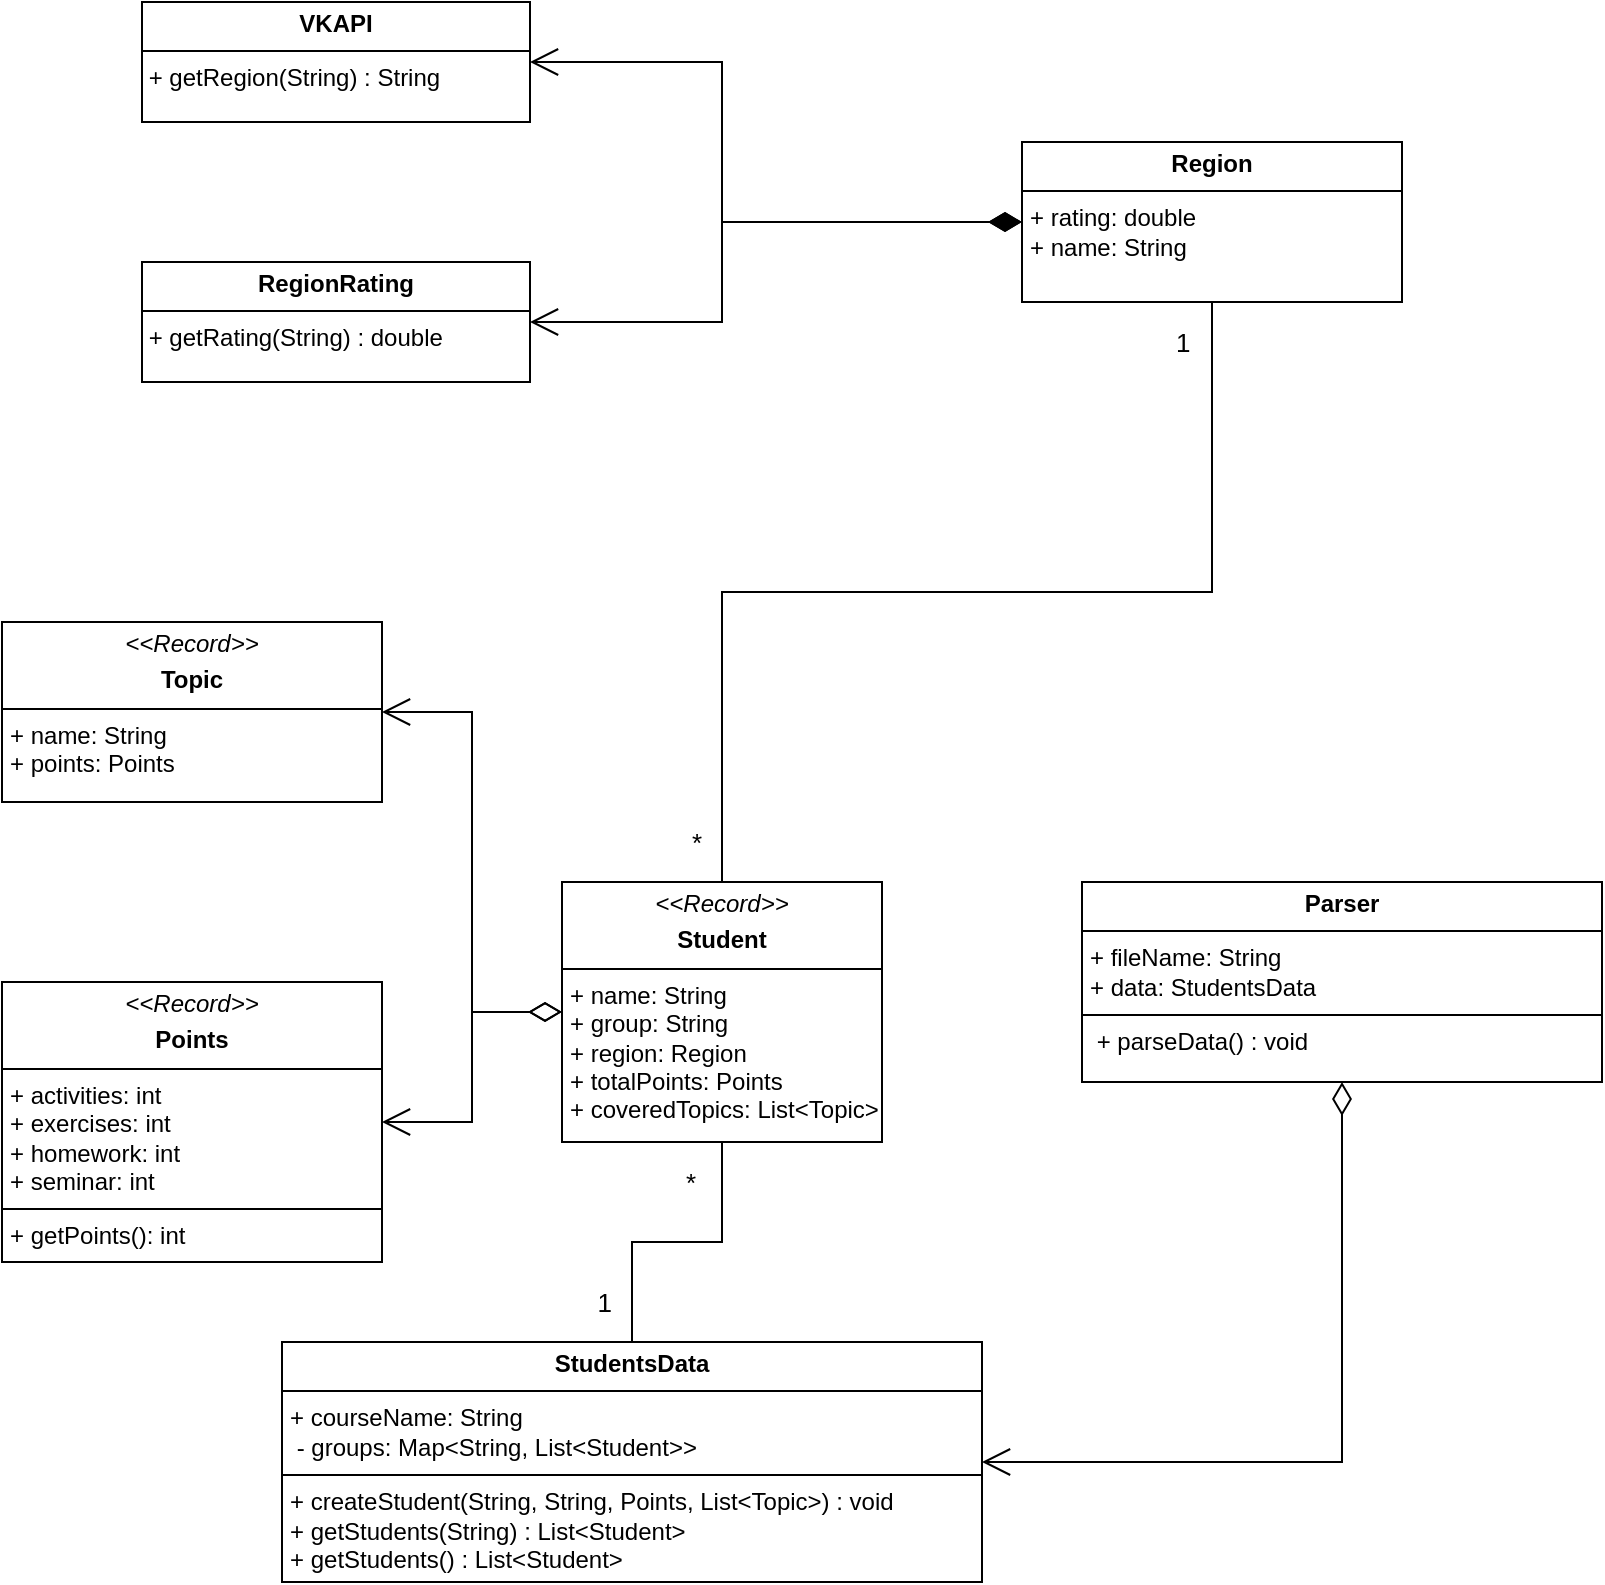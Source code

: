 <mxfile version="24.8.4">
  <diagram name="Страница — 1" id="6PzXAYfe2yCIHAC-ixpl">
    <mxGraphModel dx="1050" dy="537" grid="1" gridSize="10" guides="1" tooltips="1" connect="1" arrows="1" fold="1" page="1" pageScale="1" pageWidth="827" pageHeight="1169" math="0" shadow="0">
      <root>
        <mxCell id="0" />
        <mxCell id="1" parent="0" />
        <mxCell id="BeiqIC9qmoE7VSo6OluR-5" value="&lt;p style=&quot;margin: 4px 0px 0px; text-align: center;&quot;&gt;&lt;i&gt;&amp;lt;&amp;lt;Record&amp;gt;&amp;gt;&lt;/i&gt;&lt;/p&gt;&lt;p style=&quot;margin:0px;margin-top:4px;text-align:center;&quot;&gt;&lt;b&gt;Student&lt;/b&gt;&lt;/p&gt;&lt;hr size=&quot;1&quot; style=&quot;border-style:solid;&quot;&gt;&lt;p style=&quot;margin:0px;margin-left:4px;&quot;&gt;+ name: String&lt;/p&gt;&lt;p style=&quot;margin:0px;margin-left:4px;&quot;&gt;+ group: String&lt;br&gt;+ region: Region&lt;/p&gt;&lt;p style=&quot;margin:0px;margin-left:4px;&quot;&gt;+ totalPoints: Points&lt;br&gt;+ coveredTopics: List&amp;lt;Topic&amp;gt;&lt;/p&gt;" style="verticalAlign=top;align=left;overflow=fill;html=1;whiteSpace=wrap;" parent="1" vertex="1">
          <mxGeometry x="300" y="570" width="160" height="130" as="geometry" />
        </mxCell>
        <mxCell id="BeiqIC9qmoE7VSo6OluR-9" value="&lt;p style=&quot;margin:0px;margin-top:4px;text-align:center;&quot;&gt;&lt;b&gt;StudentsData&lt;/b&gt;&lt;/p&gt;&lt;hr size=&quot;1&quot; style=&quot;border-style:solid;&quot;&gt;&lt;p style=&quot;margin:0px;margin-left:4px;&quot;&gt;+ courseName: String&lt;br&gt;&amp;nbsp;- groups: Map&amp;lt;String, List&amp;lt;Student&amp;gt;&amp;gt;&lt;/p&gt;&lt;hr size=&quot;1&quot; style=&quot;border-style:solid;&quot;&gt;&lt;p style=&quot;margin:0px;margin-left:4px;&quot;&gt;+ createStudent(String, String, Points, List&amp;lt;Topic&amp;gt;) : void&lt;/p&gt;&lt;p style=&quot;margin:0px;margin-left:4px;&quot;&gt;+ getStudents(String) : List&amp;lt;Student&amp;gt;&lt;br&gt;+ getStudents() : List&amp;lt;Student&amp;gt;&amp;nbsp;&lt;/p&gt;" style="verticalAlign=top;align=left;overflow=fill;html=1;whiteSpace=wrap;" parent="1" vertex="1">
          <mxGeometry x="160" y="800" width="350" height="120" as="geometry" />
        </mxCell>
        <mxCell id="BeiqIC9qmoE7VSo6OluR-11" value="&lt;p style=&quot;margin:0px;margin-top:4px;text-align:center;&quot;&gt;&lt;b style=&quot;background-color: initial;&quot;&gt;Region&lt;/b&gt;&lt;/p&gt;&lt;hr size=&quot;1&quot; style=&quot;border-style:solid;&quot;&gt;&lt;p style=&quot;margin:0px;margin-left:4px;&quot;&gt;+ rating: double&lt;br&gt;+ name: String&lt;/p&gt;" style="verticalAlign=top;align=left;overflow=fill;html=1;whiteSpace=wrap;" parent="1" vertex="1">
          <mxGeometry x="530" y="200" width="190" height="80" as="geometry" />
        </mxCell>
        <mxCell id="BeiqIC9qmoE7VSo6OluR-14" value="&lt;p style=&quot;margin:0px;margin-top:4px;text-align:center;&quot;&gt;&lt;b&gt;VKAPI&lt;/b&gt;&lt;/p&gt;&lt;hr size=&quot;1&quot; style=&quot;border-style:solid;&quot;&gt;&lt;div style=&quot;height:2px;&quot;&gt;&amp;nbsp;+&amp;nbsp;getRegion(String) : String&lt;/div&gt;" style="verticalAlign=top;align=left;overflow=fill;html=1;whiteSpace=wrap;" parent="1" vertex="1">
          <mxGeometry x="90" y="130" width="194" height="60" as="geometry" />
        </mxCell>
        <mxCell id="BeiqIC9qmoE7VSo6OluR-16" value="" style="endArrow=open;html=1;endSize=12;startArrow=diamondThin;startSize=14;startFill=1;edgeStyle=orthogonalEdgeStyle;align=left;verticalAlign=bottom;rounded=0;exitX=0;exitY=0.5;exitDx=0;exitDy=0;entryX=1;entryY=0.5;entryDx=0;entryDy=0;" parent="1" source="BeiqIC9qmoE7VSo6OluR-11" target="BeiqIC9qmoE7VSo6OluR-14" edge="1">
          <mxGeometry x="-1" y="3" relative="1" as="geometry">
            <mxPoint x="476.0" y="270" as="sourcePoint" />
            <mxPoint x="260" y="190.0" as="targetPoint" />
            <Array as="points">
              <mxPoint x="380" y="240" />
              <mxPoint x="380" y="160" />
            </Array>
          </mxGeometry>
        </mxCell>
        <mxCell id="BeiqIC9qmoE7VSo6OluR-17" value="&lt;p style=&quot;margin:0px;margin-top:4px;text-align:center;&quot;&gt;&lt;b&gt;RegionRating&lt;/b&gt;&lt;/p&gt;&lt;hr size=&quot;1&quot; style=&quot;border-style:solid;&quot;&gt;&lt;div style=&quot;height:2px;&quot;&gt;&amp;nbsp;+&amp;nbsp;getRating(String) : double&lt;/div&gt;" style="verticalAlign=top;align=left;overflow=fill;html=1;whiteSpace=wrap;" parent="1" vertex="1">
          <mxGeometry x="90" y="260" width="194" height="60" as="geometry" />
        </mxCell>
        <mxCell id="BeiqIC9qmoE7VSo6OluR-20" value="" style="endArrow=open;html=1;endSize=12;startArrow=diamondThin;startSize=14;startFill=1;edgeStyle=orthogonalEdgeStyle;align=left;verticalAlign=bottom;rounded=0;exitX=0;exitY=0.5;exitDx=0;exitDy=0;entryX=1;entryY=0.5;entryDx=0;entryDy=0;" parent="1" source="BeiqIC9qmoE7VSo6OluR-11" target="BeiqIC9qmoE7VSo6OluR-17" edge="1">
          <mxGeometry x="-1" y="3" relative="1" as="geometry">
            <mxPoint x="486.0" y="240" as="sourcePoint" />
            <mxPoint x="330" y="270" as="targetPoint" />
            <Array as="points">
              <mxPoint x="380" y="240" />
              <mxPoint x="380" y="290" />
            </Array>
          </mxGeometry>
        </mxCell>
        <mxCell id="BeiqIC9qmoE7VSo6OluR-21" value="&lt;p style=&quot;margin:0px;margin-top:4px;text-align:center;&quot;&gt;&lt;i&gt;&amp;lt;&amp;lt;Record&amp;gt;&amp;gt;&lt;/i&gt;&lt;b&gt;&lt;/b&gt;&lt;/p&gt;&lt;p style=&quot;margin:0px;margin-top:4px;text-align:center;&quot;&gt;&lt;b&gt;Points&lt;/b&gt;&lt;/p&gt;&lt;hr size=&quot;1&quot; style=&quot;border-style:solid;&quot;&gt;&lt;p style=&quot;margin:0px;margin-left:4px;&quot;&gt;+ activities: int&lt;br&gt;+ exercises: int&lt;/p&gt;&lt;p style=&quot;margin:0px;margin-left:4px;&quot;&gt;+ homework: int&lt;br&gt;+ seminar: int&lt;/p&gt;&lt;hr size=&quot;1&quot; style=&quot;border-style:solid;&quot;&gt;&lt;p style=&quot;margin:0px;margin-left:4px;&quot;&gt;+ getPoints(): int&lt;/p&gt;" style="verticalAlign=top;align=left;overflow=fill;html=1;whiteSpace=wrap;" parent="1" vertex="1">
          <mxGeometry x="20" y="620" width="190" height="140" as="geometry" />
        </mxCell>
        <mxCell id="BeiqIC9qmoE7VSo6OluR-23" value="&lt;p style=&quot;margin:0px;margin-top:4px;text-align:center;&quot;&gt;&lt;b&gt;Parser&lt;/b&gt;&lt;/p&gt;&lt;hr size=&quot;1&quot; style=&quot;border-style:solid;&quot;&gt;&lt;p style=&quot;margin:0px;margin-left:4px;&quot;&gt;+ fileName: String&lt;br&gt;+ data: StudentsData&lt;/p&gt;&lt;hr size=&quot;1&quot; style=&quot;border-style:solid;&quot;&gt;&lt;p style=&quot;margin:0px;margin-left:4px;&quot;&gt;&amp;nbsp;+ parseData() : void&lt;/p&gt;" style="verticalAlign=top;align=left;overflow=fill;html=1;whiteSpace=wrap;" parent="1" vertex="1">
          <mxGeometry x="560" y="570" width="260" height="100" as="geometry" />
        </mxCell>
        <mxCell id="BeiqIC9qmoE7VSo6OluR-24" value="" style="endArrow=none;html=1;edgeStyle=orthogonalEdgeStyle;rounded=0;entryX=0.5;entryY=0;entryDx=0;entryDy=0;exitX=0.5;exitY=1;exitDx=0;exitDy=0;" parent="1" source="BeiqIC9qmoE7VSo6OluR-5" target="BeiqIC9qmoE7VSo6OluR-9" edge="1">
          <mxGeometry relative="1" as="geometry">
            <mxPoint x="280" y="730" as="sourcePoint" />
            <mxPoint x="440" y="730" as="targetPoint" />
          </mxGeometry>
        </mxCell>
        <mxCell id="BeiqIC9qmoE7VSo6OluR-25" value="&lt;font style=&quot;font-size: 13px;&quot;&gt;*&lt;/font&gt;" style="edgeLabel;resizable=0;html=1;align=left;verticalAlign=bottom;" parent="BeiqIC9qmoE7VSo6OluR-24" connectable="0" vertex="1">
          <mxGeometry x="-1" relative="1" as="geometry">
            <mxPoint x="-20" y="30" as="offset" />
          </mxGeometry>
        </mxCell>
        <mxCell id="BeiqIC9qmoE7VSo6OluR-26" value="&lt;font style=&quot;font-size: 13px;&quot;&gt;1&lt;/font&gt;" style="edgeLabel;resizable=0;html=1;align=right;verticalAlign=bottom;" parent="BeiqIC9qmoE7VSo6OluR-24" connectable="0" vertex="1">
          <mxGeometry x="1" relative="1" as="geometry">
            <mxPoint x="-10" y="-10" as="offset" />
          </mxGeometry>
        </mxCell>
        <mxCell id="BeiqIC9qmoE7VSo6OluR-27" value="" style="endArrow=open;html=1;endSize=12;startArrow=diamondThin;startSize=14;startFill=0;edgeStyle=orthogonalEdgeStyle;align=left;verticalAlign=bottom;rounded=0;exitX=0.5;exitY=1;exitDx=0;exitDy=0;entryX=1;entryY=0.5;entryDx=0;entryDy=0;" parent="1" source="BeiqIC9qmoE7VSo6OluR-23" target="BeiqIC9qmoE7VSo6OluR-9" edge="1">
          <mxGeometry x="-1" y="3" relative="1" as="geometry">
            <mxPoint x="600" y="830" as="sourcePoint" />
            <mxPoint x="760" y="830" as="targetPoint" />
          </mxGeometry>
        </mxCell>
        <mxCell id="BeiqIC9qmoE7VSo6OluR-28" value="" style="endArrow=open;html=1;endSize=12;startArrow=diamondThin;startSize=14;startFill=0;edgeStyle=orthogonalEdgeStyle;align=left;verticalAlign=bottom;rounded=0;exitX=0;exitY=0.5;exitDx=0;exitDy=0;entryX=1;entryY=0.5;entryDx=0;entryDy=0;" parent="1" source="BeiqIC9qmoE7VSo6OluR-5" target="BeiqIC9qmoE7VSo6OluR-21" edge="1">
          <mxGeometry x="-1" y="3" relative="1" as="geometry">
            <mxPoint x="280" y="730" as="sourcePoint" />
            <mxPoint x="260" y="600" as="targetPoint" />
          </mxGeometry>
        </mxCell>
        <mxCell id="BeiqIC9qmoE7VSo6OluR-29" value="" style="endArrow=none;html=1;edgeStyle=orthogonalEdgeStyle;rounded=0;entryX=0.5;entryY=0;entryDx=0;entryDy=0;exitX=0.5;exitY=1;exitDx=0;exitDy=0;" parent="1" source="BeiqIC9qmoE7VSo6OluR-11" target="BeiqIC9qmoE7VSo6OluR-5" edge="1">
          <mxGeometry relative="1" as="geometry">
            <mxPoint x="420" y="400" as="sourcePoint" />
            <mxPoint x="420" y="530" as="targetPoint" />
          </mxGeometry>
        </mxCell>
        <mxCell id="BeiqIC9qmoE7VSo6OluR-30" value="&lt;font style=&quot;font-size: 13px;&quot;&gt;1&lt;/font&gt;" style="edgeLabel;resizable=0;html=1;align=left;verticalAlign=bottom;" parent="BeiqIC9qmoE7VSo6OluR-29" connectable="0" vertex="1">
          <mxGeometry x="-1" relative="1" as="geometry">
            <mxPoint x="-20" y="30" as="offset" />
          </mxGeometry>
        </mxCell>
        <mxCell id="BeiqIC9qmoE7VSo6OluR-31" value="&lt;font style=&quot;font-size: 13px;&quot;&gt;*&lt;/font&gt;" style="edgeLabel;resizable=0;html=1;align=right;verticalAlign=bottom;" parent="BeiqIC9qmoE7VSo6OluR-29" connectable="0" vertex="1">
          <mxGeometry x="1" relative="1" as="geometry">
            <mxPoint x="-10" y="-10" as="offset" />
          </mxGeometry>
        </mxCell>
        <mxCell id="fHve7B_tFAh58-26Hjyn-1" value="&lt;p style=&quot;margin:0px;margin-top:4px;text-align:center;&quot;&gt;&lt;i&gt;&amp;lt;&amp;lt;Record&amp;gt;&amp;gt;&lt;/i&gt;&lt;b&gt;&lt;/b&gt;&lt;/p&gt;&lt;p style=&quot;margin:0px;margin-top:4px;text-align:center;&quot;&gt;&lt;b&gt;Topic&lt;/b&gt;&lt;/p&gt;&lt;hr size=&quot;1&quot; style=&quot;border-style:solid;&quot;&gt;&lt;p style=&quot;margin:0px;margin-left:4px;&quot;&gt;+ name: String&lt;br&gt;+ points: Points&lt;br&gt;&lt;/p&gt;&lt;p style=&quot;margin:0px;margin-left:4px;&quot;&gt;&lt;br&gt;&lt;/p&gt;" style="verticalAlign=top;align=left;overflow=fill;html=1;whiteSpace=wrap;" vertex="1" parent="1">
          <mxGeometry x="20" y="440" width="190" height="90" as="geometry" />
        </mxCell>
        <mxCell id="fHve7B_tFAh58-26Hjyn-2" value="" style="endArrow=open;html=1;endSize=12;startArrow=diamondThin;startSize=14;startFill=0;edgeStyle=orthogonalEdgeStyle;align=left;verticalAlign=bottom;rounded=0;exitX=0;exitY=0.5;exitDx=0;exitDy=0;entryX=1;entryY=0.5;entryDx=0;entryDy=0;" edge="1" parent="1" source="BeiqIC9qmoE7VSo6OluR-5" target="fHve7B_tFAh58-26Hjyn-1">
          <mxGeometry x="-1" y="3" relative="1" as="geometry">
            <mxPoint x="300" y="570" as="sourcePoint" />
            <mxPoint x="210" y="625" as="targetPoint" />
          </mxGeometry>
        </mxCell>
      </root>
    </mxGraphModel>
  </diagram>
</mxfile>
